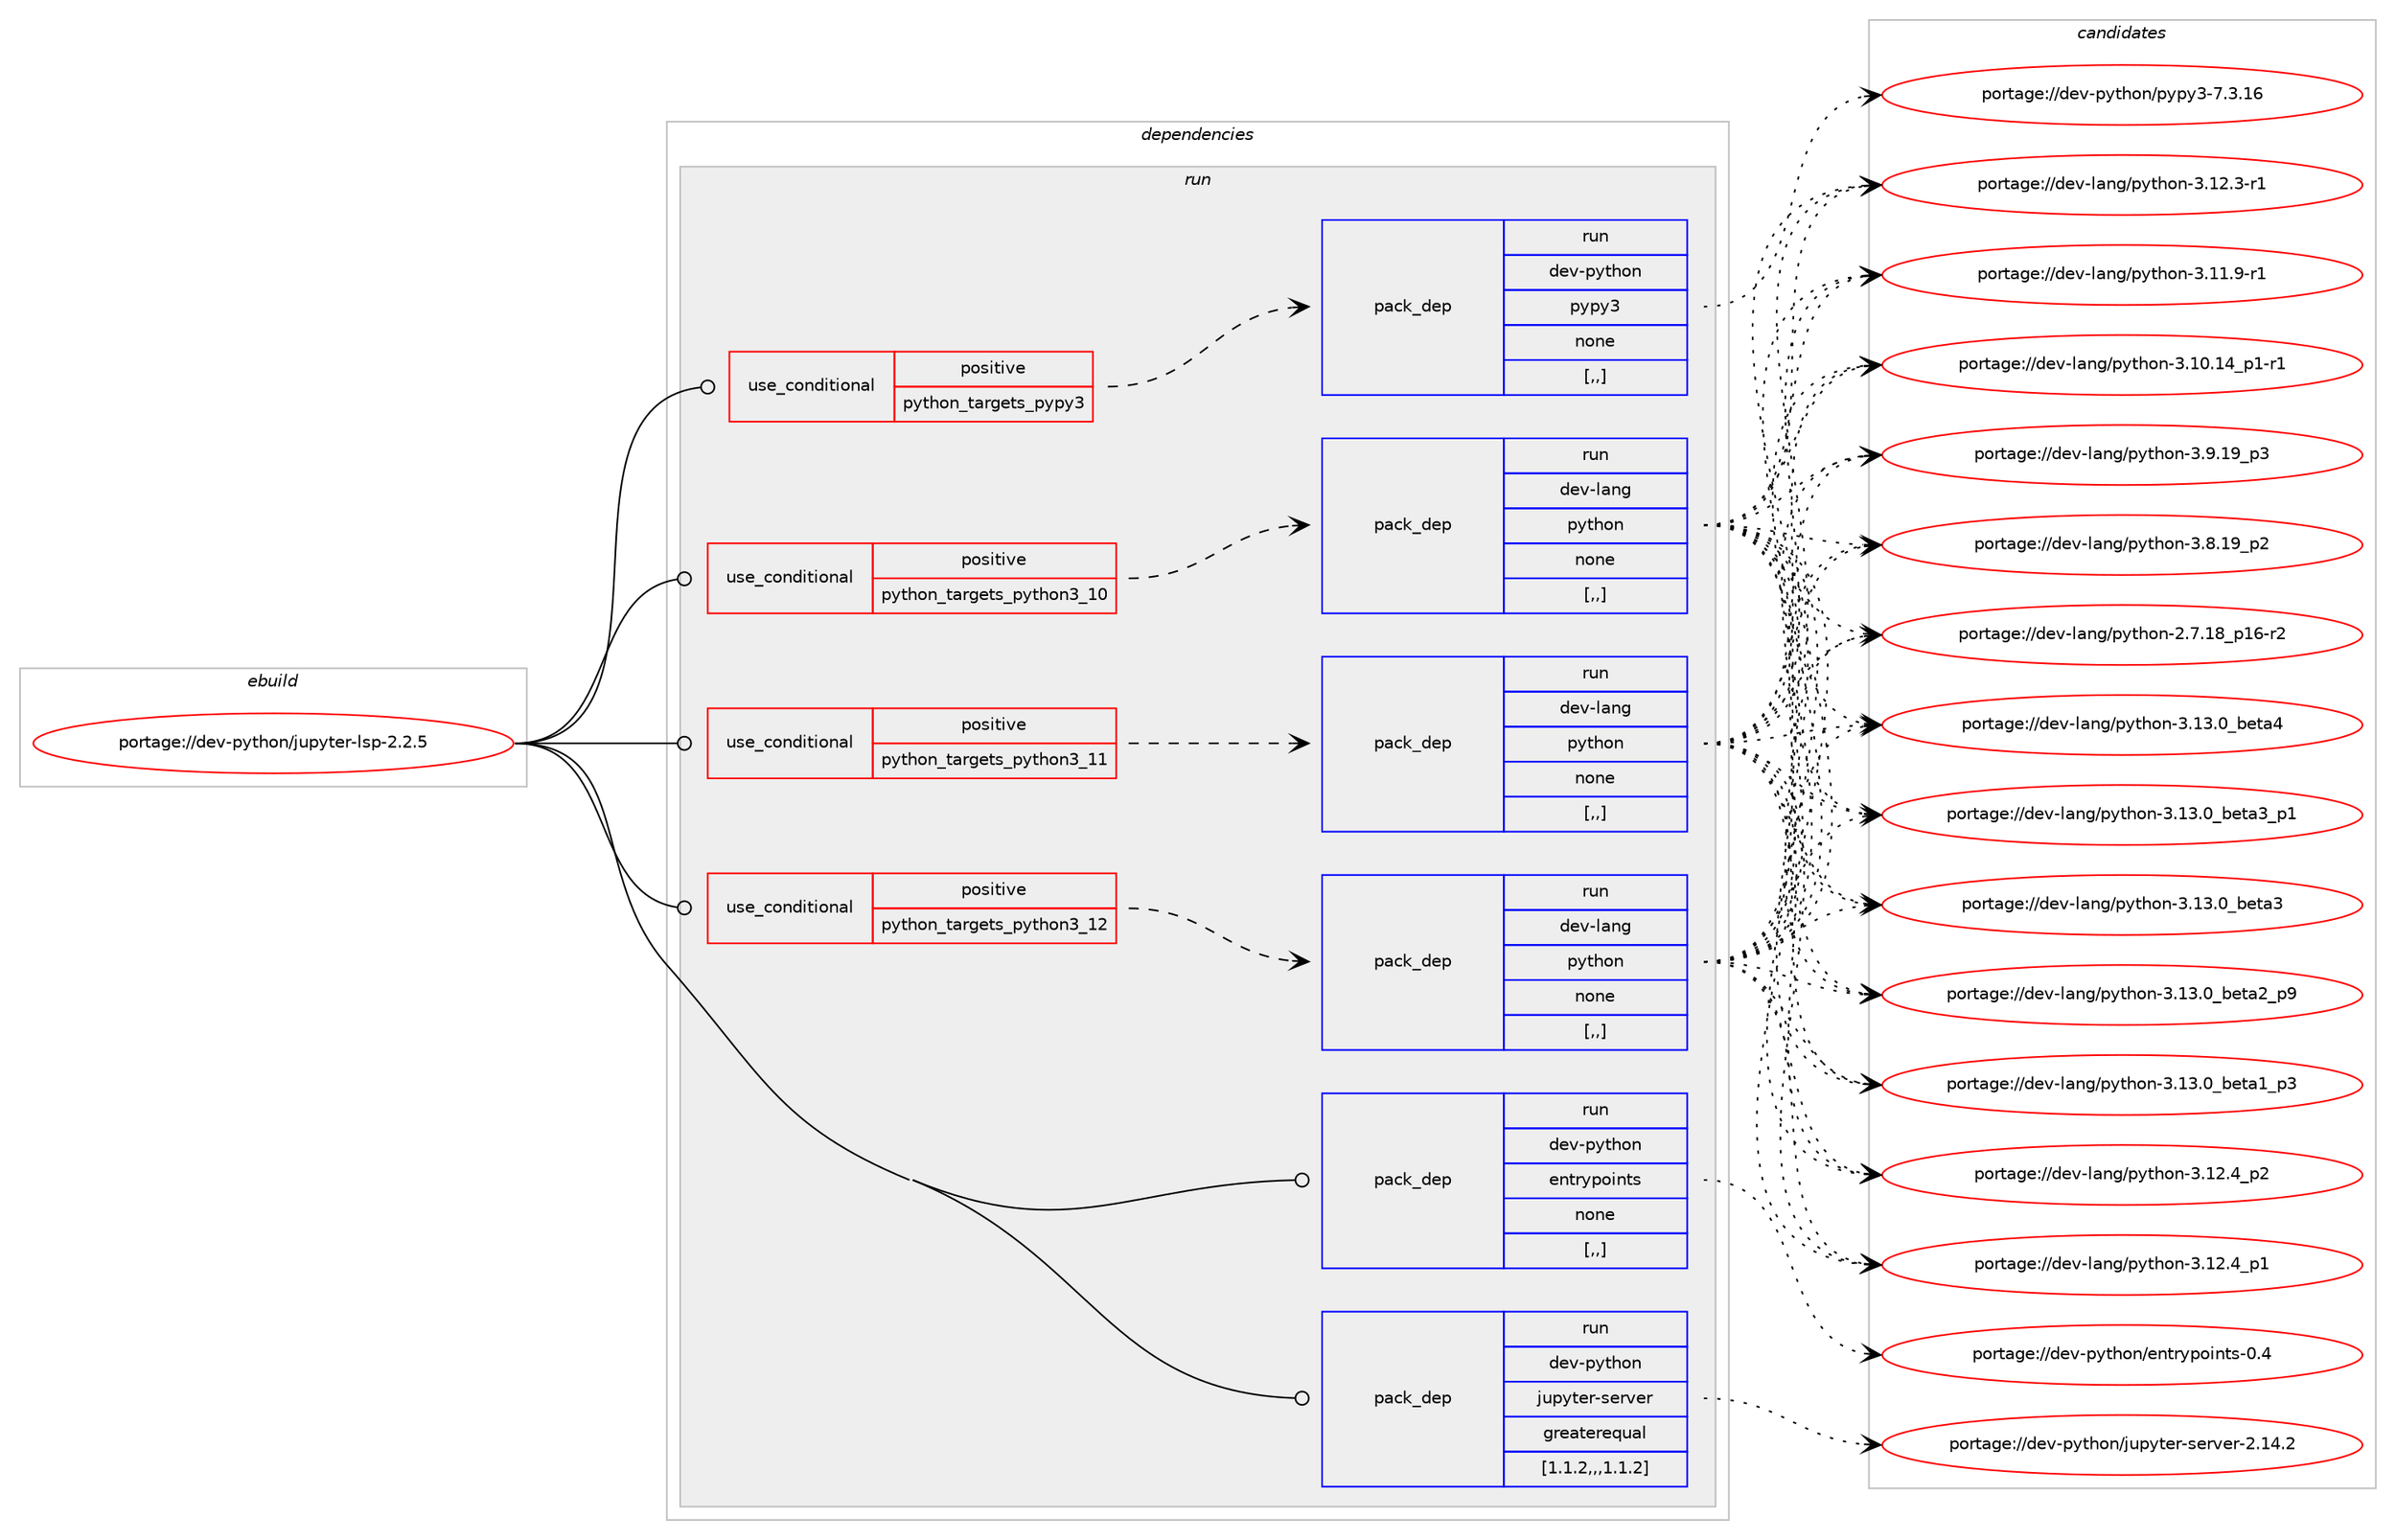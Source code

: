 digraph prolog {

# *************
# Graph options
# *************

newrank=true;
concentrate=true;
compound=true;
graph [rankdir=LR,fontname=Helvetica,fontsize=10,ranksep=1.5];#, ranksep=2.5, nodesep=0.2];
edge  [arrowhead=vee];
node  [fontname=Helvetica,fontsize=10];

# **********
# The ebuild
# **********

subgraph cluster_leftcol {
color=gray;
label=<<i>ebuild</i>>;
id [label="portage://dev-python/jupyter-lsp-2.2.5", color=red, width=4, href="../dev-python/jupyter-lsp-2.2.5.svg"];
}

# ****************
# The dependencies
# ****************

subgraph cluster_midcol {
color=gray;
label=<<i>dependencies</i>>;
subgraph cluster_compile {
fillcolor="#eeeeee";
style=filled;
label=<<i>compile</i>>;
}
subgraph cluster_compileandrun {
fillcolor="#eeeeee";
style=filled;
label=<<i>compile and run</i>>;
}
subgraph cluster_run {
fillcolor="#eeeeee";
style=filled;
label=<<i>run</i>>;
subgraph cond34092 {
dependency149567 [label=<<TABLE BORDER="0" CELLBORDER="1" CELLSPACING="0" CELLPADDING="4"><TR><TD ROWSPAN="3" CELLPADDING="10">use_conditional</TD></TR><TR><TD>positive</TD></TR><TR><TD>python_targets_pypy3</TD></TR></TABLE>>, shape=none, color=red];
subgraph pack114226 {
dependency149568 [label=<<TABLE BORDER="0" CELLBORDER="1" CELLSPACING="0" CELLPADDING="4" WIDTH="220"><TR><TD ROWSPAN="6" CELLPADDING="30">pack_dep</TD></TR><TR><TD WIDTH="110">run</TD></TR><TR><TD>dev-python</TD></TR><TR><TD>pypy3</TD></TR><TR><TD>none</TD></TR><TR><TD>[,,]</TD></TR></TABLE>>, shape=none, color=blue];
}
dependency149567:e -> dependency149568:w [weight=20,style="dashed",arrowhead="vee"];
}
id:e -> dependency149567:w [weight=20,style="solid",arrowhead="odot"];
subgraph cond34093 {
dependency149569 [label=<<TABLE BORDER="0" CELLBORDER="1" CELLSPACING="0" CELLPADDING="4"><TR><TD ROWSPAN="3" CELLPADDING="10">use_conditional</TD></TR><TR><TD>positive</TD></TR><TR><TD>python_targets_python3_10</TD></TR></TABLE>>, shape=none, color=red];
subgraph pack114227 {
dependency149570 [label=<<TABLE BORDER="0" CELLBORDER="1" CELLSPACING="0" CELLPADDING="4" WIDTH="220"><TR><TD ROWSPAN="6" CELLPADDING="30">pack_dep</TD></TR><TR><TD WIDTH="110">run</TD></TR><TR><TD>dev-lang</TD></TR><TR><TD>python</TD></TR><TR><TD>none</TD></TR><TR><TD>[,,]</TD></TR></TABLE>>, shape=none, color=blue];
}
dependency149569:e -> dependency149570:w [weight=20,style="dashed",arrowhead="vee"];
}
id:e -> dependency149569:w [weight=20,style="solid",arrowhead="odot"];
subgraph cond34094 {
dependency149571 [label=<<TABLE BORDER="0" CELLBORDER="1" CELLSPACING="0" CELLPADDING="4"><TR><TD ROWSPAN="3" CELLPADDING="10">use_conditional</TD></TR><TR><TD>positive</TD></TR><TR><TD>python_targets_python3_11</TD></TR></TABLE>>, shape=none, color=red];
subgraph pack114228 {
dependency149572 [label=<<TABLE BORDER="0" CELLBORDER="1" CELLSPACING="0" CELLPADDING="4" WIDTH="220"><TR><TD ROWSPAN="6" CELLPADDING="30">pack_dep</TD></TR><TR><TD WIDTH="110">run</TD></TR><TR><TD>dev-lang</TD></TR><TR><TD>python</TD></TR><TR><TD>none</TD></TR><TR><TD>[,,]</TD></TR></TABLE>>, shape=none, color=blue];
}
dependency149571:e -> dependency149572:w [weight=20,style="dashed",arrowhead="vee"];
}
id:e -> dependency149571:w [weight=20,style="solid",arrowhead="odot"];
subgraph cond34095 {
dependency149573 [label=<<TABLE BORDER="0" CELLBORDER="1" CELLSPACING="0" CELLPADDING="4"><TR><TD ROWSPAN="3" CELLPADDING="10">use_conditional</TD></TR><TR><TD>positive</TD></TR><TR><TD>python_targets_python3_12</TD></TR></TABLE>>, shape=none, color=red];
subgraph pack114229 {
dependency149574 [label=<<TABLE BORDER="0" CELLBORDER="1" CELLSPACING="0" CELLPADDING="4" WIDTH="220"><TR><TD ROWSPAN="6" CELLPADDING="30">pack_dep</TD></TR><TR><TD WIDTH="110">run</TD></TR><TR><TD>dev-lang</TD></TR><TR><TD>python</TD></TR><TR><TD>none</TD></TR><TR><TD>[,,]</TD></TR></TABLE>>, shape=none, color=blue];
}
dependency149573:e -> dependency149574:w [weight=20,style="dashed",arrowhead="vee"];
}
id:e -> dependency149573:w [weight=20,style="solid",arrowhead="odot"];
subgraph pack114230 {
dependency149575 [label=<<TABLE BORDER="0" CELLBORDER="1" CELLSPACING="0" CELLPADDING="4" WIDTH="220"><TR><TD ROWSPAN="6" CELLPADDING="30">pack_dep</TD></TR><TR><TD WIDTH="110">run</TD></TR><TR><TD>dev-python</TD></TR><TR><TD>entrypoints</TD></TR><TR><TD>none</TD></TR><TR><TD>[,,]</TD></TR></TABLE>>, shape=none, color=blue];
}
id:e -> dependency149575:w [weight=20,style="solid",arrowhead="odot"];
subgraph pack114231 {
dependency149576 [label=<<TABLE BORDER="0" CELLBORDER="1" CELLSPACING="0" CELLPADDING="4" WIDTH="220"><TR><TD ROWSPAN="6" CELLPADDING="30">pack_dep</TD></TR><TR><TD WIDTH="110">run</TD></TR><TR><TD>dev-python</TD></TR><TR><TD>jupyter-server</TD></TR><TR><TD>greaterequal</TD></TR><TR><TD>[1.1.2,,,1.1.2]</TD></TR></TABLE>>, shape=none, color=blue];
}
id:e -> dependency149576:w [weight=20,style="solid",arrowhead="odot"];
}
}

# **************
# The candidates
# **************

subgraph cluster_choices {
rank=same;
color=gray;
label=<<i>candidates</i>>;

subgraph choice114226 {
color=black;
nodesep=1;
choice10010111845112121116104111110471121211121215145554651464954 [label="portage://dev-python/pypy3-7.3.16", color=red, width=4,href="../dev-python/pypy3-7.3.16.svg"];
dependency149568:e -> choice10010111845112121116104111110471121211121215145554651464954:w [style=dotted,weight="100"];
}
subgraph choice114227 {
color=black;
nodesep=1;
choice1001011184510897110103471121211161041111104551464951464895981011169752 [label="portage://dev-lang/python-3.13.0_beta4", color=red, width=4,href="../dev-lang/python-3.13.0_beta4.svg"];
choice10010111845108971101034711212111610411111045514649514648959810111697519511249 [label="portage://dev-lang/python-3.13.0_beta3_p1", color=red, width=4,href="../dev-lang/python-3.13.0_beta3_p1.svg"];
choice1001011184510897110103471121211161041111104551464951464895981011169751 [label="portage://dev-lang/python-3.13.0_beta3", color=red, width=4,href="../dev-lang/python-3.13.0_beta3.svg"];
choice10010111845108971101034711212111610411111045514649514648959810111697509511257 [label="portage://dev-lang/python-3.13.0_beta2_p9", color=red, width=4,href="../dev-lang/python-3.13.0_beta2_p9.svg"];
choice10010111845108971101034711212111610411111045514649514648959810111697499511251 [label="portage://dev-lang/python-3.13.0_beta1_p3", color=red, width=4,href="../dev-lang/python-3.13.0_beta1_p3.svg"];
choice100101118451089711010347112121116104111110455146495046529511250 [label="portage://dev-lang/python-3.12.4_p2", color=red, width=4,href="../dev-lang/python-3.12.4_p2.svg"];
choice100101118451089711010347112121116104111110455146495046529511249 [label="portage://dev-lang/python-3.12.4_p1", color=red, width=4,href="../dev-lang/python-3.12.4_p1.svg"];
choice100101118451089711010347112121116104111110455146495046514511449 [label="portage://dev-lang/python-3.12.3-r1", color=red, width=4,href="../dev-lang/python-3.12.3-r1.svg"];
choice100101118451089711010347112121116104111110455146494946574511449 [label="portage://dev-lang/python-3.11.9-r1", color=red, width=4,href="../dev-lang/python-3.11.9-r1.svg"];
choice100101118451089711010347112121116104111110455146494846495295112494511449 [label="portage://dev-lang/python-3.10.14_p1-r1", color=red, width=4,href="../dev-lang/python-3.10.14_p1-r1.svg"];
choice100101118451089711010347112121116104111110455146574649579511251 [label="portage://dev-lang/python-3.9.19_p3", color=red, width=4,href="../dev-lang/python-3.9.19_p3.svg"];
choice100101118451089711010347112121116104111110455146564649579511250 [label="portage://dev-lang/python-3.8.19_p2", color=red, width=4,href="../dev-lang/python-3.8.19_p2.svg"];
choice100101118451089711010347112121116104111110455046554649569511249544511450 [label="portage://dev-lang/python-2.7.18_p16-r2", color=red, width=4,href="../dev-lang/python-2.7.18_p16-r2.svg"];
dependency149570:e -> choice1001011184510897110103471121211161041111104551464951464895981011169752:w [style=dotted,weight="100"];
dependency149570:e -> choice10010111845108971101034711212111610411111045514649514648959810111697519511249:w [style=dotted,weight="100"];
dependency149570:e -> choice1001011184510897110103471121211161041111104551464951464895981011169751:w [style=dotted,weight="100"];
dependency149570:e -> choice10010111845108971101034711212111610411111045514649514648959810111697509511257:w [style=dotted,weight="100"];
dependency149570:e -> choice10010111845108971101034711212111610411111045514649514648959810111697499511251:w [style=dotted,weight="100"];
dependency149570:e -> choice100101118451089711010347112121116104111110455146495046529511250:w [style=dotted,weight="100"];
dependency149570:e -> choice100101118451089711010347112121116104111110455146495046529511249:w [style=dotted,weight="100"];
dependency149570:e -> choice100101118451089711010347112121116104111110455146495046514511449:w [style=dotted,weight="100"];
dependency149570:e -> choice100101118451089711010347112121116104111110455146494946574511449:w [style=dotted,weight="100"];
dependency149570:e -> choice100101118451089711010347112121116104111110455146494846495295112494511449:w [style=dotted,weight="100"];
dependency149570:e -> choice100101118451089711010347112121116104111110455146574649579511251:w [style=dotted,weight="100"];
dependency149570:e -> choice100101118451089711010347112121116104111110455146564649579511250:w [style=dotted,weight="100"];
dependency149570:e -> choice100101118451089711010347112121116104111110455046554649569511249544511450:w [style=dotted,weight="100"];
}
subgraph choice114228 {
color=black;
nodesep=1;
choice1001011184510897110103471121211161041111104551464951464895981011169752 [label="portage://dev-lang/python-3.13.0_beta4", color=red, width=4,href="../dev-lang/python-3.13.0_beta4.svg"];
choice10010111845108971101034711212111610411111045514649514648959810111697519511249 [label="portage://dev-lang/python-3.13.0_beta3_p1", color=red, width=4,href="../dev-lang/python-3.13.0_beta3_p1.svg"];
choice1001011184510897110103471121211161041111104551464951464895981011169751 [label="portage://dev-lang/python-3.13.0_beta3", color=red, width=4,href="../dev-lang/python-3.13.0_beta3.svg"];
choice10010111845108971101034711212111610411111045514649514648959810111697509511257 [label="portage://dev-lang/python-3.13.0_beta2_p9", color=red, width=4,href="../dev-lang/python-3.13.0_beta2_p9.svg"];
choice10010111845108971101034711212111610411111045514649514648959810111697499511251 [label="portage://dev-lang/python-3.13.0_beta1_p3", color=red, width=4,href="../dev-lang/python-3.13.0_beta1_p3.svg"];
choice100101118451089711010347112121116104111110455146495046529511250 [label="portage://dev-lang/python-3.12.4_p2", color=red, width=4,href="../dev-lang/python-3.12.4_p2.svg"];
choice100101118451089711010347112121116104111110455146495046529511249 [label="portage://dev-lang/python-3.12.4_p1", color=red, width=4,href="../dev-lang/python-3.12.4_p1.svg"];
choice100101118451089711010347112121116104111110455146495046514511449 [label="portage://dev-lang/python-3.12.3-r1", color=red, width=4,href="../dev-lang/python-3.12.3-r1.svg"];
choice100101118451089711010347112121116104111110455146494946574511449 [label="portage://dev-lang/python-3.11.9-r1", color=red, width=4,href="../dev-lang/python-3.11.9-r1.svg"];
choice100101118451089711010347112121116104111110455146494846495295112494511449 [label="portage://dev-lang/python-3.10.14_p1-r1", color=red, width=4,href="../dev-lang/python-3.10.14_p1-r1.svg"];
choice100101118451089711010347112121116104111110455146574649579511251 [label="portage://dev-lang/python-3.9.19_p3", color=red, width=4,href="../dev-lang/python-3.9.19_p3.svg"];
choice100101118451089711010347112121116104111110455146564649579511250 [label="portage://dev-lang/python-3.8.19_p2", color=red, width=4,href="../dev-lang/python-3.8.19_p2.svg"];
choice100101118451089711010347112121116104111110455046554649569511249544511450 [label="portage://dev-lang/python-2.7.18_p16-r2", color=red, width=4,href="../dev-lang/python-2.7.18_p16-r2.svg"];
dependency149572:e -> choice1001011184510897110103471121211161041111104551464951464895981011169752:w [style=dotted,weight="100"];
dependency149572:e -> choice10010111845108971101034711212111610411111045514649514648959810111697519511249:w [style=dotted,weight="100"];
dependency149572:e -> choice1001011184510897110103471121211161041111104551464951464895981011169751:w [style=dotted,weight="100"];
dependency149572:e -> choice10010111845108971101034711212111610411111045514649514648959810111697509511257:w [style=dotted,weight="100"];
dependency149572:e -> choice10010111845108971101034711212111610411111045514649514648959810111697499511251:w [style=dotted,weight="100"];
dependency149572:e -> choice100101118451089711010347112121116104111110455146495046529511250:w [style=dotted,weight="100"];
dependency149572:e -> choice100101118451089711010347112121116104111110455146495046529511249:w [style=dotted,weight="100"];
dependency149572:e -> choice100101118451089711010347112121116104111110455146495046514511449:w [style=dotted,weight="100"];
dependency149572:e -> choice100101118451089711010347112121116104111110455146494946574511449:w [style=dotted,weight="100"];
dependency149572:e -> choice100101118451089711010347112121116104111110455146494846495295112494511449:w [style=dotted,weight="100"];
dependency149572:e -> choice100101118451089711010347112121116104111110455146574649579511251:w [style=dotted,weight="100"];
dependency149572:e -> choice100101118451089711010347112121116104111110455146564649579511250:w [style=dotted,weight="100"];
dependency149572:e -> choice100101118451089711010347112121116104111110455046554649569511249544511450:w [style=dotted,weight="100"];
}
subgraph choice114229 {
color=black;
nodesep=1;
choice1001011184510897110103471121211161041111104551464951464895981011169752 [label="portage://dev-lang/python-3.13.0_beta4", color=red, width=4,href="../dev-lang/python-3.13.0_beta4.svg"];
choice10010111845108971101034711212111610411111045514649514648959810111697519511249 [label="portage://dev-lang/python-3.13.0_beta3_p1", color=red, width=4,href="../dev-lang/python-3.13.0_beta3_p1.svg"];
choice1001011184510897110103471121211161041111104551464951464895981011169751 [label="portage://dev-lang/python-3.13.0_beta3", color=red, width=4,href="../dev-lang/python-3.13.0_beta3.svg"];
choice10010111845108971101034711212111610411111045514649514648959810111697509511257 [label="portage://dev-lang/python-3.13.0_beta2_p9", color=red, width=4,href="../dev-lang/python-3.13.0_beta2_p9.svg"];
choice10010111845108971101034711212111610411111045514649514648959810111697499511251 [label="portage://dev-lang/python-3.13.0_beta1_p3", color=red, width=4,href="../dev-lang/python-3.13.0_beta1_p3.svg"];
choice100101118451089711010347112121116104111110455146495046529511250 [label="portage://dev-lang/python-3.12.4_p2", color=red, width=4,href="../dev-lang/python-3.12.4_p2.svg"];
choice100101118451089711010347112121116104111110455146495046529511249 [label="portage://dev-lang/python-3.12.4_p1", color=red, width=4,href="../dev-lang/python-3.12.4_p1.svg"];
choice100101118451089711010347112121116104111110455146495046514511449 [label="portage://dev-lang/python-3.12.3-r1", color=red, width=4,href="../dev-lang/python-3.12.3-r1.svg"];
choice100101118451089711010347112121116104111110455146494946574511449 [label="portage://dev-lang/python-3.11.9-r1", color=red, width=4,href="../dev-lang/python-3.11.9-r1.svg"];
choice100101118451089711010347112121116104111110455146494846495295112494511449 [label="portage://dev-lang/python-3.10.14_p1-r1", color=red, width=4,href="../dev-lang/python-3.10.14_p1-r1.svg"];
choice100101118451089711010347112121116104111110455146574649579511251 [label="portage://dev-lang/python-3.9.19_p3", color=red, width=4,href="../dev-lang/python-3.9.19_p3.svg"];
choice100101118451089711010347112121116104111110455146564649579511250 [label="portage://dev-lang/python-3.8.19_p2", color=red, width=4,href="../dev-lang/python-3.8.19_p2.svg"];
choice100101118451089711010347112121116104111110455046554649569511249544511450 [label="portage://dev-lang/python-2.7.18_p16-r2", color=red, width=4,href="../dev-lang/python-2.7.18_p16-r2.svg"];
dependency149574:e -> choice1001011184510897110103471121211161041111104551464951464895981011169752:w [style=dotted,weight="100"];
dependency149574:e -> choice10010111845108971101034711212111610411111045514649514648959810111697519511249:w [style=dotted,weight="100"];
dependency149574:e -> choice1001011184510897110103471121211161041111104551464951464895981011169751:w [style=dotted,weight="100"];
dependency149574:e -> choice10010111845108971101034711212111610411111045514649514648959810111697509511257:w [style=dotted,weight="100"];
dependency149574:e -> choice10010111845108971101034711212111610411111045514649514648959810111697499511251:w [style=dotted,weight="100"];
dependency149574:e -> choice100101118451089711010347112121116104111110455146495046529511250:w [style=dotted,weight="100"];
dependency149574:e -> choice100101118451089711010347112121116104111110455146495046529511249:w [style=dotted,weight="100"];
dependency149574:e -> choice100101118451089711010347112121116104111110455146495046514511449:w [style=dotted,weight="100"];
dependency149574:e -> choice100101118451089711010347112121116104111110455146494946574511449:w [style=dotted,weight="100"];
dependency149574:e -> choice100101118451089711010347112121116104111110455146494846495295112494511449:w [style=dotted,weight="100"];
dependency149574:e -> choice100101118451089711010347112121116104111110455146574649579511251:w [style=dotted,weight="100"];
dependency149574:e -> choice100101118451089711010347112121116104111110455146564649579511250:w [style=dotted,weight="100"];
dependency149574:e -> choice100101118451089711010347112121116104111110455046554649569511249544511450:w [style=dotted,weight="100"];
}
subgraph choice114230 {
color=black;
nodesep=1;
choice100101118451121211161041111104710111011611412111211110511011611545484652 [label="portage://dev-python/entrypoints-0.4", color=red, width=4,href="../dev-python/entrypoints-0.4.svg"];
dependency149575:e -> choice100101118451121211161041111104710111011611412111211110511011611545484652:w [style=dotted,weight="100"];
}
subgraph choice114231 {
color=black;
nodesep=1;
choice10010111845112121116104111110471061171121211161011144511510111411810111445504649524650 [label="portage://dev-python/jupyter-server-2.14.2", color=red, width=4,href="../dev-python/jupyter-server-2.14.2.svg"];
dependency149576:e -> choice10010111845112121116104111110471061171121211161011144511510111411810111445504649524650:w [style=dotted,weight="100"];
}
}

}
